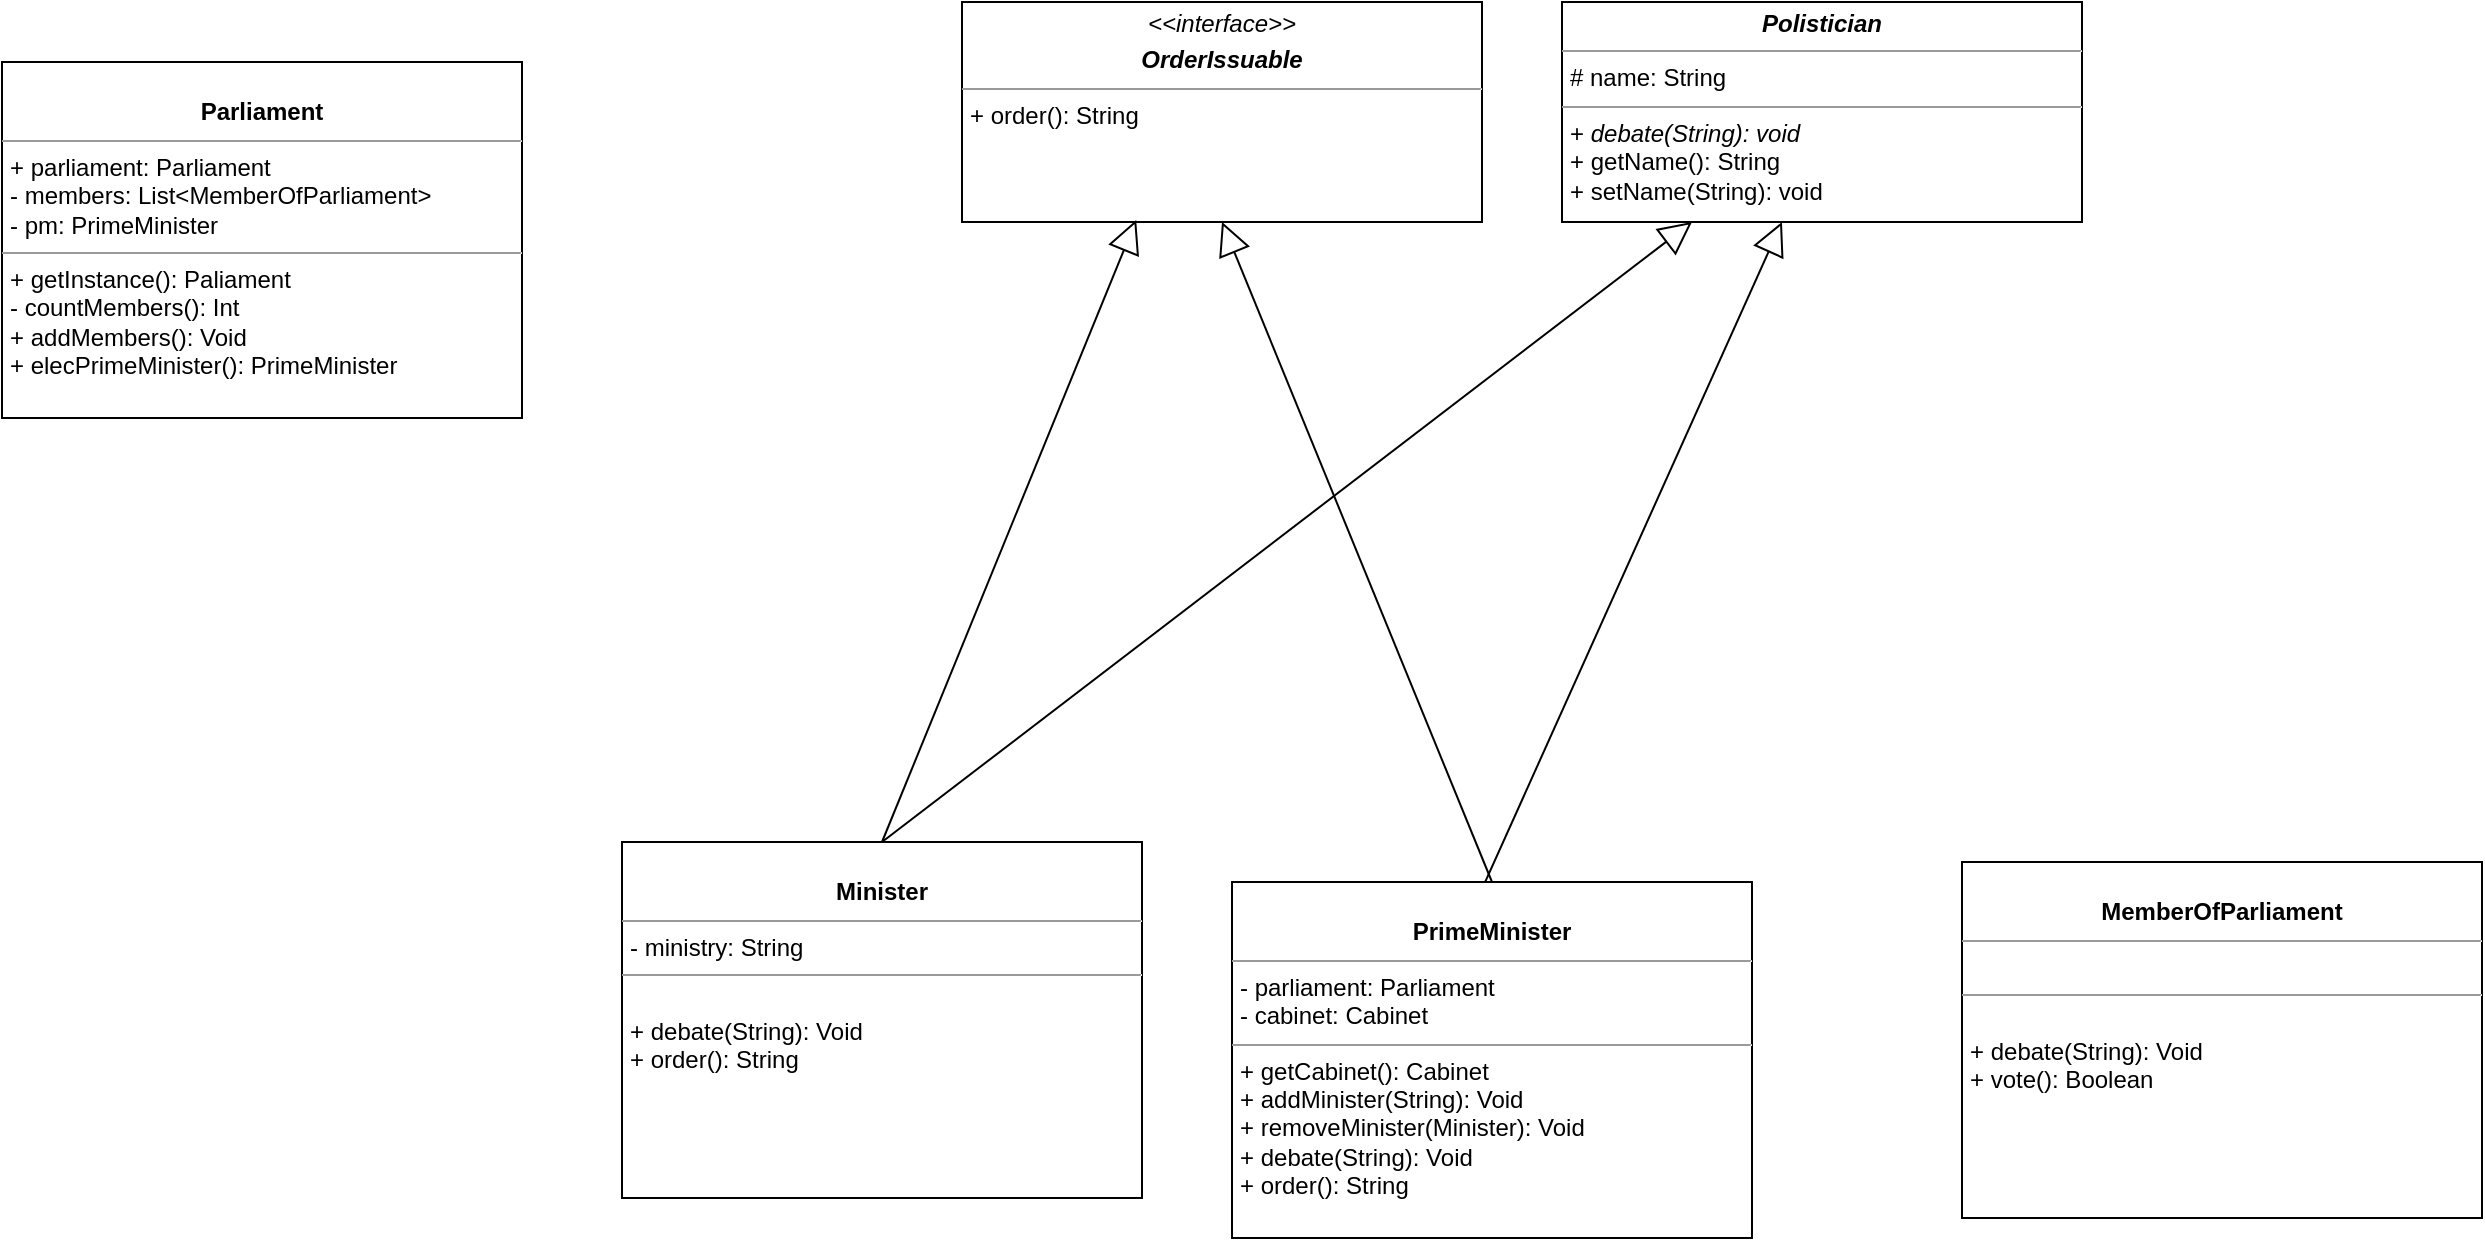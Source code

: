<mxfile version="15.3.5" type="github">
  <diagram name="Page-1" id="c4acf3e9-155e-7222-9cf6-157b1a14988f">
    <mxGraphModel dx="2272" dy="794" grid="1" gridSize="10" guides="1" tooltips="1" connect="1" arrows="1" fold="1" page="1" pageScale="1" pageWidth="850" pageHeight="1100" background="none" math="0" shadow="0">
      <root>
        <mxCell id="0" />
        <mxCell id="1" parent="0" />
        <mxCell id="5d2195bd80daf111-10" value="&lt;p style=&quot;margin: 0px ; margin-top: 4px ; text-align: center&quot;&gt;&lt;br&gt;&lt;b&gt;Parliament&lt;/b&gt;&lt;/p&gt;&lt;hr size=&quot;1&quot;&gt;&lt;p style=&quot;margin: 0px ; margin-left: 4px&quot;&gt;+ parliament: Parliament&lt;br&gt;- members: List&amp;lt;MemberOfParliament&amp;gt;&lt;/p&gt;&lt;p style=&quot;margin: 0px ; margin-left: 4px&quot;&gt;- pm: PrimeMinister&lt;/p&gt;&lt;hr size=&quot;1&quot;&gt;&lt;p style=&quot;margin: 0px ; margin-left: 4px&quot;&gt;+ getInstance(): Paliament&lt;/p&gt;&lt;p style=&quot;margin: 0px ; margin-left: 4px&quot;&gt;- countMembers(): Int&lt;br&gt;+ addMembers(): Void&lt;/p&gt;&lt;p style=&quot;margin: 0px ; margin-left: 4px&quot;&gt;+ elecPrimeMinister(): PrimeMinister&lt;/p&gt;" style="verticalAlign=top;align=left;overflow=fill;fontSize=12;fontFamily=Helvetica;html=1;rounded=0;shadow=0;comic=0;labelBackgroundColor=none;strokeWidth=1" parent="1" vertex="1">
          <mxGeometry x="-190" y="440" width="260" height="178" as="geometry" />
        </mxCell>
        <mxCell id="FtTUQ5o1-Pgynq3K3hbZ-4" style="edgeStyle=none;curved=1;rounded=0;orthogonalLoop=1;jettySize=auto;html=1;entryX=0.423;entryY=1;entryDx=0;entryDy=0;entryPerimeter=0;endArrow=block;endFill=0;startSize=14;endSize=14;sourcePerimeterSpacing=8;targetPerimeterSpacing=8;exitX=0.485;exitY=0.006;exitDx=0;exitDy=0;exitPerimeter=0;" edge="1" parent="1" source="FtTUQ5o1-Pgynq3K3hbZ-1" target="FtTUQ5o1-Pgynq3K3hbZ-2">
          <mxGeometry relative="1" as="geometry" />
        </mxCell>
        <mxCell id="FtTUQ5o1-Pgynq3K3hbZ-6" style="edgeStyle=none;curved=1;rounded=0;orthogonalLoop=1;jettySize=auto;html=1;entryX=0.5;entryY=1;entryDx=0;entryDy=0;endArrow=block;endFill=0;startSize=14;endSize=14;sourcePerimeterSpacing=8;targetPerimeterSpacing=8;exitX=0.5;exitY=0;exitDx=0;exitDy=0;" edge="1" parent="1" source="FtTUQ5o1-Pgynq3K3hbZ-1" target="FtTUQ5o1-Pgynq3K3hbZ-5">
          <mxGeometry relative="1" as="geometry" />
        </mxCell>
        <mxCell id="FtTUQ5o1-Pgynq3K3hbZ-1" value="&lt;p style=&quot;margin: 0px ; margin-top: 4px ; text-align: center&quot;&gt;&lt;br&gt;&lt;b&gt;PrimeMinister&lt;/b&gt;&lt;/p&gt;&lt;hr size=&quot;1&quot;&gt;&lt;p style=&quot;margin: 0px ; margin-left: 4px&quot;&gt;- parliament: Parliament&lt;/p&gt;&lt;p style=&quot;margin: 0px ; margin-left: 4px&quot;&gt;- cabinet: Cabinet&lt;/p&gt;&lt;hr size=&quot;1&quot;&gt;&lt;p style=&quot;margin: 0px ; margin-left: 4px&quot;&gt;+&amp;nbsp;getCabinet():&amp;nbsp;Cabinet&lt;br&gt;&lt;/p&gt;&lt;p style=&quot;margin: 0px ; margin-left: 4px&quot;&gt;+&amp;nbsp;addMinister(String): Void&lt;/p&gt;&lt;p style=&quot;margin: 0px ; margin-left: 4px&quot;&gt;+ removeMinister(Minister): Void&lt;/p&gt;&lt;p style=&quot;margin: 0px ; margin-left: 4px&quot;&gt;+&amp;nbsp;debate(String): Void&lt;/p&gt;&lt;p style=&quot;margin: 0px ; margin-left: 4px&quot;&gt;+&amp;nbsp;order(): String&lt;/p&gt;" style="verticalAlign=top;align=left;overflow=fill;fontSize=12;fontFamily=Helvetica;html=1;rounded=0;shadow=0;comic=0;labelBackgroundColor=none;strokeWidth=1" vertex="1" parent="1">
          <mxGeometry x="425" y="850" width="260" height="178" as="geometry" />
        </mxCell>
        <mxCell id="FtTUQ5o1-Pgynq3K3hbZ-2" value="&lt;p style=&quot;margin: 0px ; margin-top: 4px ; text-align: center&quot;&gt;&lt;b&gt;&lt;i&gt;Polistician&lt;/i&gt;&lt;/b&gt;&lt;/p&gt;&lt;hr size=&quot;1&quot;&gt;&lt;p style=&quot;margin: 0px ; margin-left: 4px&quot;&gt;# name: String&lt;/p&gt;&lt;hr size=&quot;1&quot;&gt;&lt;p style=&quot;margin: 0px ; margin-left: 4px&quot;&gt;+ &lt;i&gt;debate(String): void&lt;/i&gt;&lt;br&gt;&lt;/p&gt;&lt;p style=&quot;margin: 0px ; margin-left: 4px&quot;&gt;+ getName(): String&lt;/p&gt;&lt;p style=&quot;margin: 0px ; margin-left: 4px&quot;&gt;+&amp;nbsp;setName(String): void&lt;/p&gt;" style="verticalAlign=top;align=left;overflow=fill;fontSize=12;fontFamily=Helvetica;html=1;rounded=0;shadow=0;comic=0;labelBackgroundColor=none;strokeWidth=1" vertex="1" parent="1">
          <mxGeometry x="590" y="410" width="260" height="110" as="geometry" />
        </mxCell>
        <mxCell id="FtTUQ5o1-Pgynq3K3hbZ-5" value="&lt;p style=&quot;margin: 0px ; margin-top: 4px ; text-align: center&quot;&gt;&lt;i&gt;&amp;lt;&amp;lt;interface&amp;gt;&amp;gt;&lt;/i&gt;&lt;/p&gt;&lt;p style=&quot;margin: 0px ; margin-top: 4px ; text-align: center&quot;&gt;&lt;b&gt;&lt;i&gt;OrderIssuable&lt;/i&gt;&lt;/b&gt;&lt;/p&gt;&lt;hr size=&quot;1&quot;&gt;&lt;p style=&quot;margin: 0px ; margin-left: 4px&quot;&gt;&lt;/p&gt;&lt;p style=&quot;margin: 0px ; margin-left: 4px&quot;&gt;+ order(): String&lt;/p&gt;" style="verticalAlign=top;align=left;overflow=fill;fontSize=12;fontFamily=Helvetica;html=1;rounded=0;shadow=0;comic=0;labelBackgroundColor=none;strokeWidth=1" vertex="1" parent="1">
          <mxGeometry x="290" y="410" width="260" height="110" as="geometry" />
        </mxCell>
        <mxCell id="FtTUQ5o1-Pgynq3K3hbZ-8" style="edgeStyle=none;curved=1;rounded=0;orthogonalLoop=1;jettySize=auto;html=1;entryX=0.25;entryY=1;entryDx=0;entryDy=0;endArrow=block;endFill=0;startSize=14;endSize=14;sourcePerimeterSpacing=8;targetPerimeterSpacing=8;exitX=0.5;exitY=0;exitDx=0;exitDy=0;" edge="1" parent="1" source="FtTUQ5o1-Pgynq3K3hbZ-7" target="FtTUQ5o1-Pgynq3K3hbZ-2">
          <mxGeometry relative="1" as="geometry" />
        </mxCell>
        <mxCell id="FtTUQ5o1-Pgynq3K3hbZ-9" style="edgeStyle=none;curved=1;rounded=0;orthogonalLoop=1;jettySize=auto;html=1;exitX=0.5;exitY=0;exitDx=0;exitDy=0;entryX=0.335;entryY=0.991;entryDx=0;entryDy=0;entryPerimeter=0;endArrow=block;endFill=0;startSize=14;endSize=14;sourcePerimeterSpacing=8;targetPerimeterSpacing=8;" edge="1" parent="1" source="FtTUQ5o1-Pgynq3K3hbZ-7" target="FtTUQ5o1-Pgynq3K3hbZ-5">
          <mxGeometry relative="1" as="geometry" />
        </mxCell>
        <mxCell id="FtTUQ5o1-Pgynq3K3hbZ-7" value="&lt;p style=&quot;margin: 0px ; margin-top: 4px ; text-align: center&quot;&gt;&lt;br&gt;&lt;b&gt;Minister&lt;/b&gt;&lt;br&gt;&lt;/p&gt;&lt;hr size=&quot;1&quot;&gt;&lt;p style=&quot;margin: 0px ; margin-left: 4px&quot;&gt;-&amp;nbsp;ministry: String&lt;/p&gt;&lt;hr size=&quot;1&quot;&gt;&lt;p style=&quot;margin: 0px ; margin-left: 4px&quot;&gt;&lt;br&gt;&lt;/p&gt;&lt;p style=&quot;margin: 0px ; margin-left: 4px&quot;&gt;+&amp;nbsp;debate(String): Void&lt;/p&gt;&lt;p style=&quot;margin: 0px ; margin-left: 4px&quot;&gt;+&amp;nbsp;order(): String&lt;/p&gt;" style="verticalAlign=top;align=left;overflow=fill;fontSize=12;fontFamily=Helvetica;html=1;rounded=0;shadow=0;comic=0;labelBackgroundColor=none;strokeWidth=1" vertex="1" parent="1">
          <mxGeometry x="120" y="830" width="260" height="178" as="geometry" />
        </mxCell>
        <mxCell id="FtTUQ5o1-Pgynq3K3hbZ-10" value="&lt;p style=&quot;margin: 0px ; margin-top: 4px ; text-align: center&quot;&gt;&lt;br&gt;&lt;b&gt;MemberOfParliament&lt;/b&gt;&lt;br&gt;&lt;/p&gt;&lt;hr size=&quot;1&quot;&gt;&lt;p style=&quot;margin: 0px ; margin-left: 4px&quot;&gt;&lt;br&gt;&lt;/p&gt;&lt;hr size=&quot;1&quot;&gt;&lt;p style=&quot;margin: 0px ; margin-left: 4px&quot;&gt;&lt;br&gt;&lt;/p&gt;&lt;p style=&quot;margin: 0px ; margin-left: 4px&quot;&gt;+&amp;nbsp;debate(String): Void&lt;/p&gt;&lt;p style=&quot;margin: 0px ; margin-left: 4px&quot;&gt;+ vote(): Boolean&amp;nbsp;&lt;/p&gt;" style="verticalAlign=top;align=left;overflow=fill;fontSize=12;fontFamily=Helvetica;html=1;rounded=0;shadow=0;comic=0;labelBackgroundColor=none;strokeWidth=1" vertex="1" parent="1">
          <mxGeometry x="790" y="840" width="260" height="178" as="geometry" />
        </mxCell>
      </root>
    </mxGraphModel>
  </diagram>
</mxfile>
